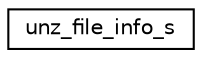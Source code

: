 digraph "Graphical Class Hierarchy"
{
  edge [fontname="Helvetica",fontsize="10",labelfontname="Helvetica",labelfontsize="10"];
  node [fontname="Helvetica",fontsize="10",shape=record];
  rankdir="LR";
  Node1 [label="unz_file_info_s",height=0.2,width=0.4,color="black", fillcolor="white", style="filled",URL="$structunz__file__info__s.html"];
}
